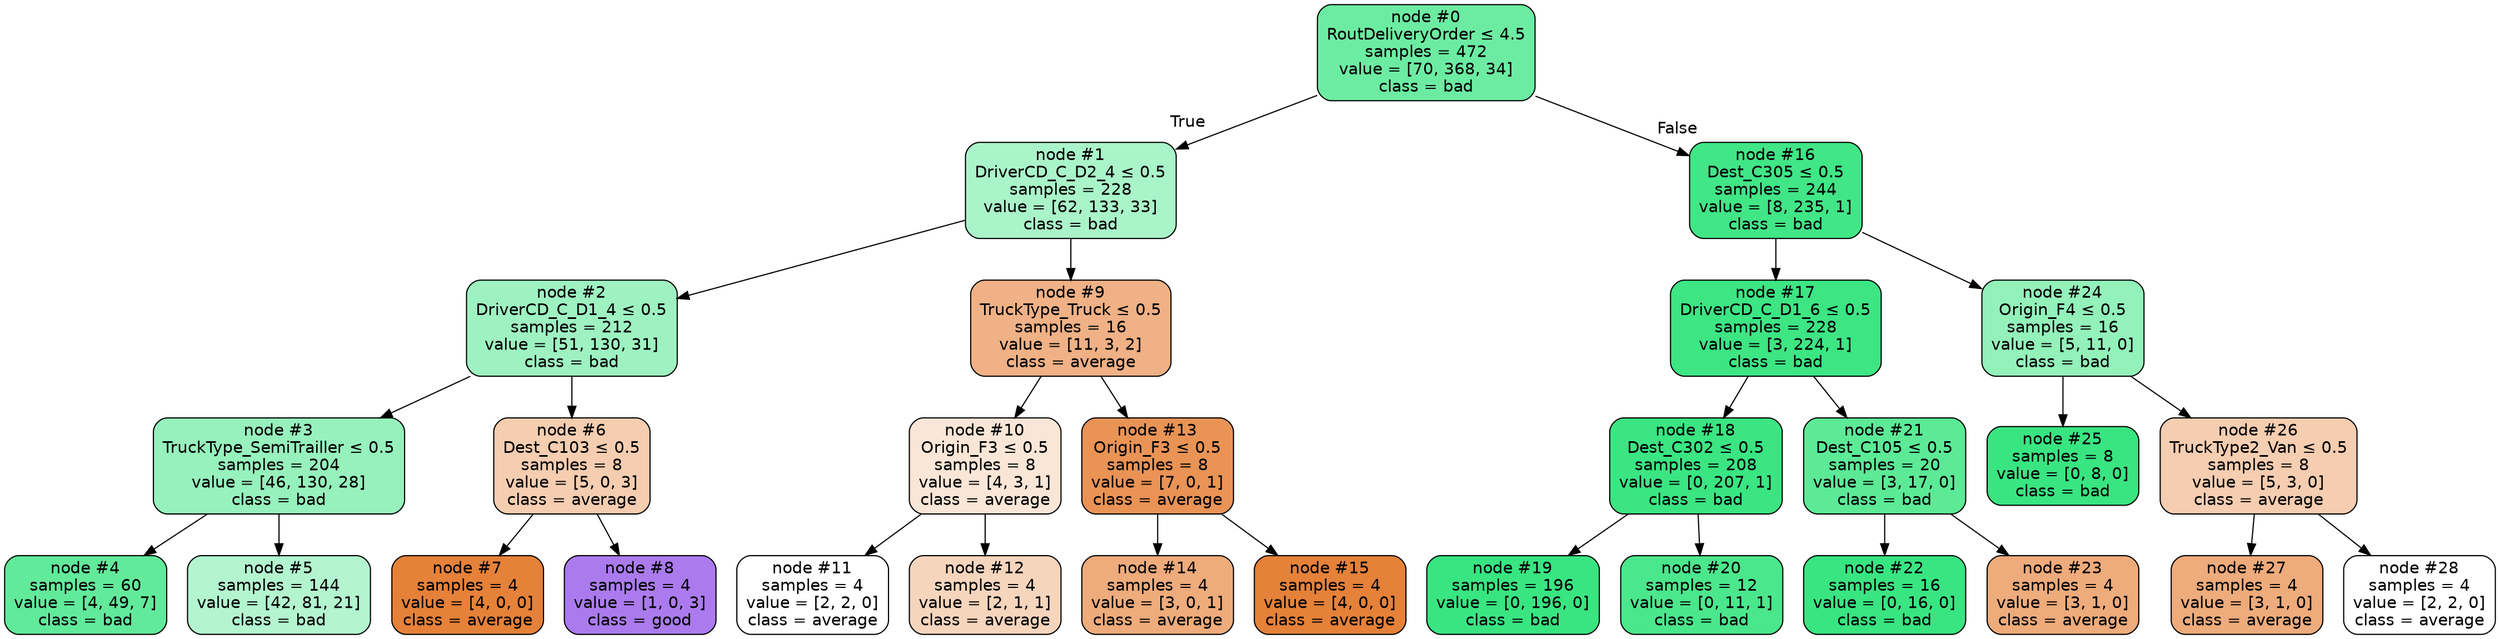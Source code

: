 digraph Tree {
node [shape=box, style="filled, rounded", color="black", fontname="helvetica"] ;
edge [fontname="helvetica"] ;
0 [label=<node &#35;0<br/>RoutDeliveryOrder &le; 4.5<br/>samples = 472<br/>value = [70, 368, 34]<br/>class = bad>, fillcolor="#6ceca2"] ;
1 [label=<node &#35;1<br/>DriverCD_C_D2_4 &le; 0.5<br/>samples = 228<br/>value = [62, 133, 33]<br/>class = bad>, fillcolor="#aaf4c9"] ;
0 -> 1 [labeldistance=2.5, labelangle=45, headlabel="True"] ;
2 [label=<node &#35;2<br/>DriverCD_C_D1_4 &le; 0.5<br/>samples = 212<br/>value = [51, 130, 31]<br/>class = bad>, fillcolor="#9ef2c1"] ;
1 -> 2 ;
3 [label=<node &#35;3<br/>TruckType_SemiTrailler &le; 0.5<br/>samples = 204<br/>value = [46, 130, 28]<br/>class = bad>, fillcolor="#96f1bc"] ;
2 -> 3 ;
4 [label=<node &#35;4<br/>samples = 60<br/>value = [4, 49, 7]<br/>class = bad>, fillcolor="#62ea9b"] ;
3 -> 4 ;
5 [label=<node &#35;5<br/>samples = 144<br/>value = [42, 81, 21]<br/>class = bad>, fillcolor="#b3f5cf"] ;
3 -> 5 ;
6 [label=<node &#35;6<br/>Dest_C103 &le; 0.5<br/>samples = 8<br/>value = [5, 0, 3]<br/>class = average>, fillcolor="#f5cdb0"] ;
2 -> 6 ;
7 [label=<node &#35;7<br/>samples = 4<br/>value = [4, 0, 0]<br/>class = average>, fillcolor="#e58139"] ;
6 -> 7 ;
8 [label=<node &#35;8<br/>samples = 4<br/>value = [1, 0, 3]<br/>class = good>, fillcolor="#ab7bee"] ;
6 -> 8 ;
9 [label=<node &#35;9<br/>TruckType_Truck &le; 0.5<br/>samples = 16<br/>value = [11, 3, 2]<br/>class = average>, fillcolor="#efb185"] ;
1 -> 9 ;
10 [label=<node &#35;10<br/>Origin_F3 &le; 0.5<br/>samples = 8<br/>value = [4, 3, 1]<br/>class = average>, fillcolor="#fae6d7"] ;
9 -> 10 ;
11 [label=<node &#35;11<br/>samples = 4<br/>value = [2, 2, 0]<br/>class = average>, fillcolor="#ffffff"] ;
10 -> 11 ;
12 [label=<node &#35;12<br/>samples = 4<br/>value = [2, 1, 1]<br/>class = average>, fillcolor="#f6d5bd"] ;
10 -> 12 ;
13 [label=<node &#35;13<br/>Origin_F3 &le; 0.5<br/>samples = 8<br/>value = [7, 0, 1]<br/>class = average>, fillcolor="#e99355"] ;
9 -> 13 ;
14 [label=<node &#35;14<br/>samples = 4<br/>value = [3, 0, 1]<br/>class = average>, fillcolor="#eeab7b"] ;
13 -> 14 ;
15 [label=<node &#35;15<br/>samples = 4<br/>value = [4, 0, 0]<br/>class = average>, fillcolor="#e58139"] ;
13 -> 15 ;
16 [label=<node &#35;16<br/>Dest_C305 &le; 0.5<br/>samples = 244<br/>value = [8, 235, 1]<br/>class = bad>, fillcolor="#41e686"] ;
0 -> 16 [labeldistance=2.5, labelangle=-45, headlabel="False"] ;
17 [label=<node &#35;17<br/>DriverCD_C_D1_6 &le; 0.5<br/>samples = 228<br/>value = [3, 224, 1]<br/>class = bad>, fillcolor="#3de583"] ;
16 -> 17 ;
18 [label=<node &#35;18<br/>Dest_C302 &le; 0.5<br/>samples = 208<br/>value = [0, 207, 1]<br/>class = bad>, fillcolor="#3ae582"] ;
17 -> 18 ;
19 [label=<node &#35;19<br/>samples = 196<br/>value = [0, 196, 0]<br/>class = bad>, fillcolor="#39e581"] ;
18 -> 19 ;
20 [label=<node &#35;20<br/>samples = 12<br/>value = [0, 11, 1]<br/>class = bad>, fillcolor="#4be78c"] ;
18 -> 20 ;
21 [label=<node &#35;21<br/>Dest_C105 &le; 0.5<br/>samples = 20<br/>value = [3, 17, 0]<br/>class = bad>, fillcolor="#5cea97"] ;
17 -> 21 ;
22 [label=<node &#35;22<br/>samples = 16<br/>value = [0, 16, 0]<br/>class = bad>, fillcolor="#39e581"] ;
21 -> 22 ;
23 [label=<node &#35;23<br/>samples = 4<br/>value = [3, 1, 0]<br/>class = average>, fillcolor="#eeab7b"] ;
21 -> 23 ;
24 [label=<node &#35;24<br/>Origin_F4 &le; 0.5<br/>samples = 16<br/>value = [5, 11, 0]<br/>class = bad>, fillcolor="#93f1ba"] ;
16 -> 24 ;
25 [label=<node &#35;25<br/>samples = 8<br/>value = [0, 8, 0]<br/>class = bad>, fillcolor="#39e581"] ;
24 -> 25 ;
26 [label=<node &#35;26<br/>TruckType2_Van &le; 0.5<br/>samples = 8<br/>value = [5, 3, 0]<br/>class = average>, fillcolor="#f5cdb0"] ;
24 -> 26 ;
27 [label=<node &#35;27<br/>samples = 4<br/>value = [3, 1, 0]<br/>class = average>, fillcolor="#eeab7b"] ;
26 -> 27 ;
28 [label=<node &#35;28<br/>samples = 4<br/>value = [2, 2, 0]<br/>class = average>, fillcolor="#ffffff"] ;
26 -> 28 ;
}